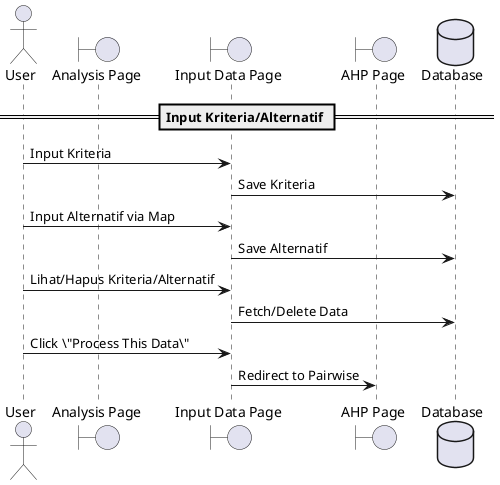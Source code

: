 @startuml
actor User

boundary "Analysis Page" as AnalysisPage
boundary "Input Data Page" as InputPage
boundary "AHP Page" as AHPPage
database Database as Database

== Input Kriteria/Alternatif ==
User -> InputPage : Input Kriteria
InputPage -> Database : Save Kriteria
User -> InputPage : Input Alternatif via Map
InputPage -> Database : Save Alternatif
User -> InputPage : Lihat/Hapus Kriteria/Alternatif
InputPage -> Database : Fetch/Delete Data
User -> InputPage : Click \"Process This Data\"
InputPage -> AHPPage : Redirect to Pairwise
@enduml
